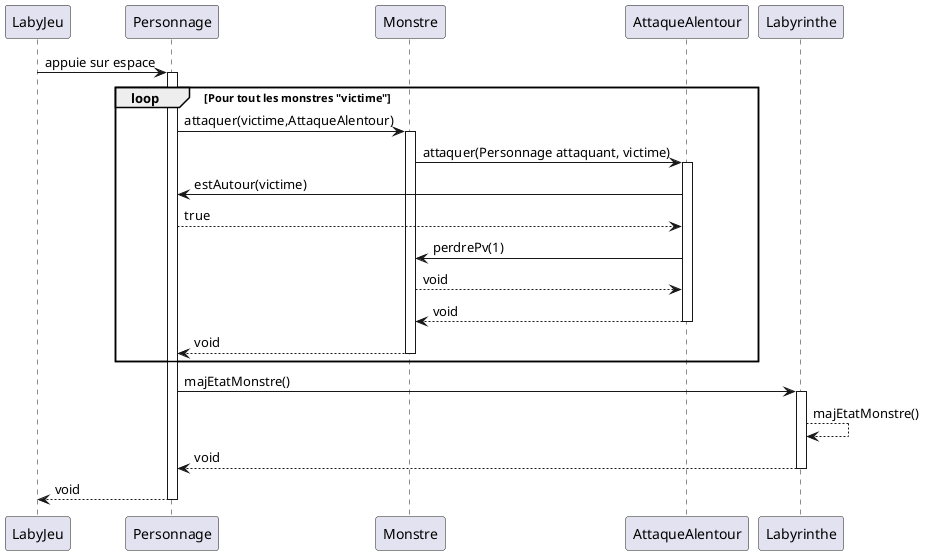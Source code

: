 @startuml
participant LabyJeu
participant Personnage
participant Monstre
LabyJeu -> Personnage : appuie sur espace
activate Personnage
loop Pour tout les monstres "victime"
    Personnage -> Monstre : attaquer(victime,AttaqueAlentour)

    activate Monstre
    Monstre -> "AttaqueAlentour" : attaquer(Personnage attaquant, victime)
    activate "AttaqueAlentour"
    "AttaqueAlentour" -> Personnage : estAutour(victime)
    Personnage --> "AttaqueAlentour" : true
    "AttaqueAlentour" -> Monstre : perdrePv(1)
    Monstre --> AttaqueAlentour : void
    "AttaqueAlentour" --> Monstre : void
    deactivate "AttaqueAlentour"
    Monstre --> Personnage : void
    deactivate Monstre
end
Personnage -> "Labyrinthe" : majEtatMonstre()
activate "Labyrinthe"
"Labyrinthe" --> "Labyrinthe" : majEtatMonstre()

"Labyrinthe" --> "Personnage" : void
deactivate "Labyrinthe"
Personnage --> LabyJeu : void
deactivate Personnage
@enduml
